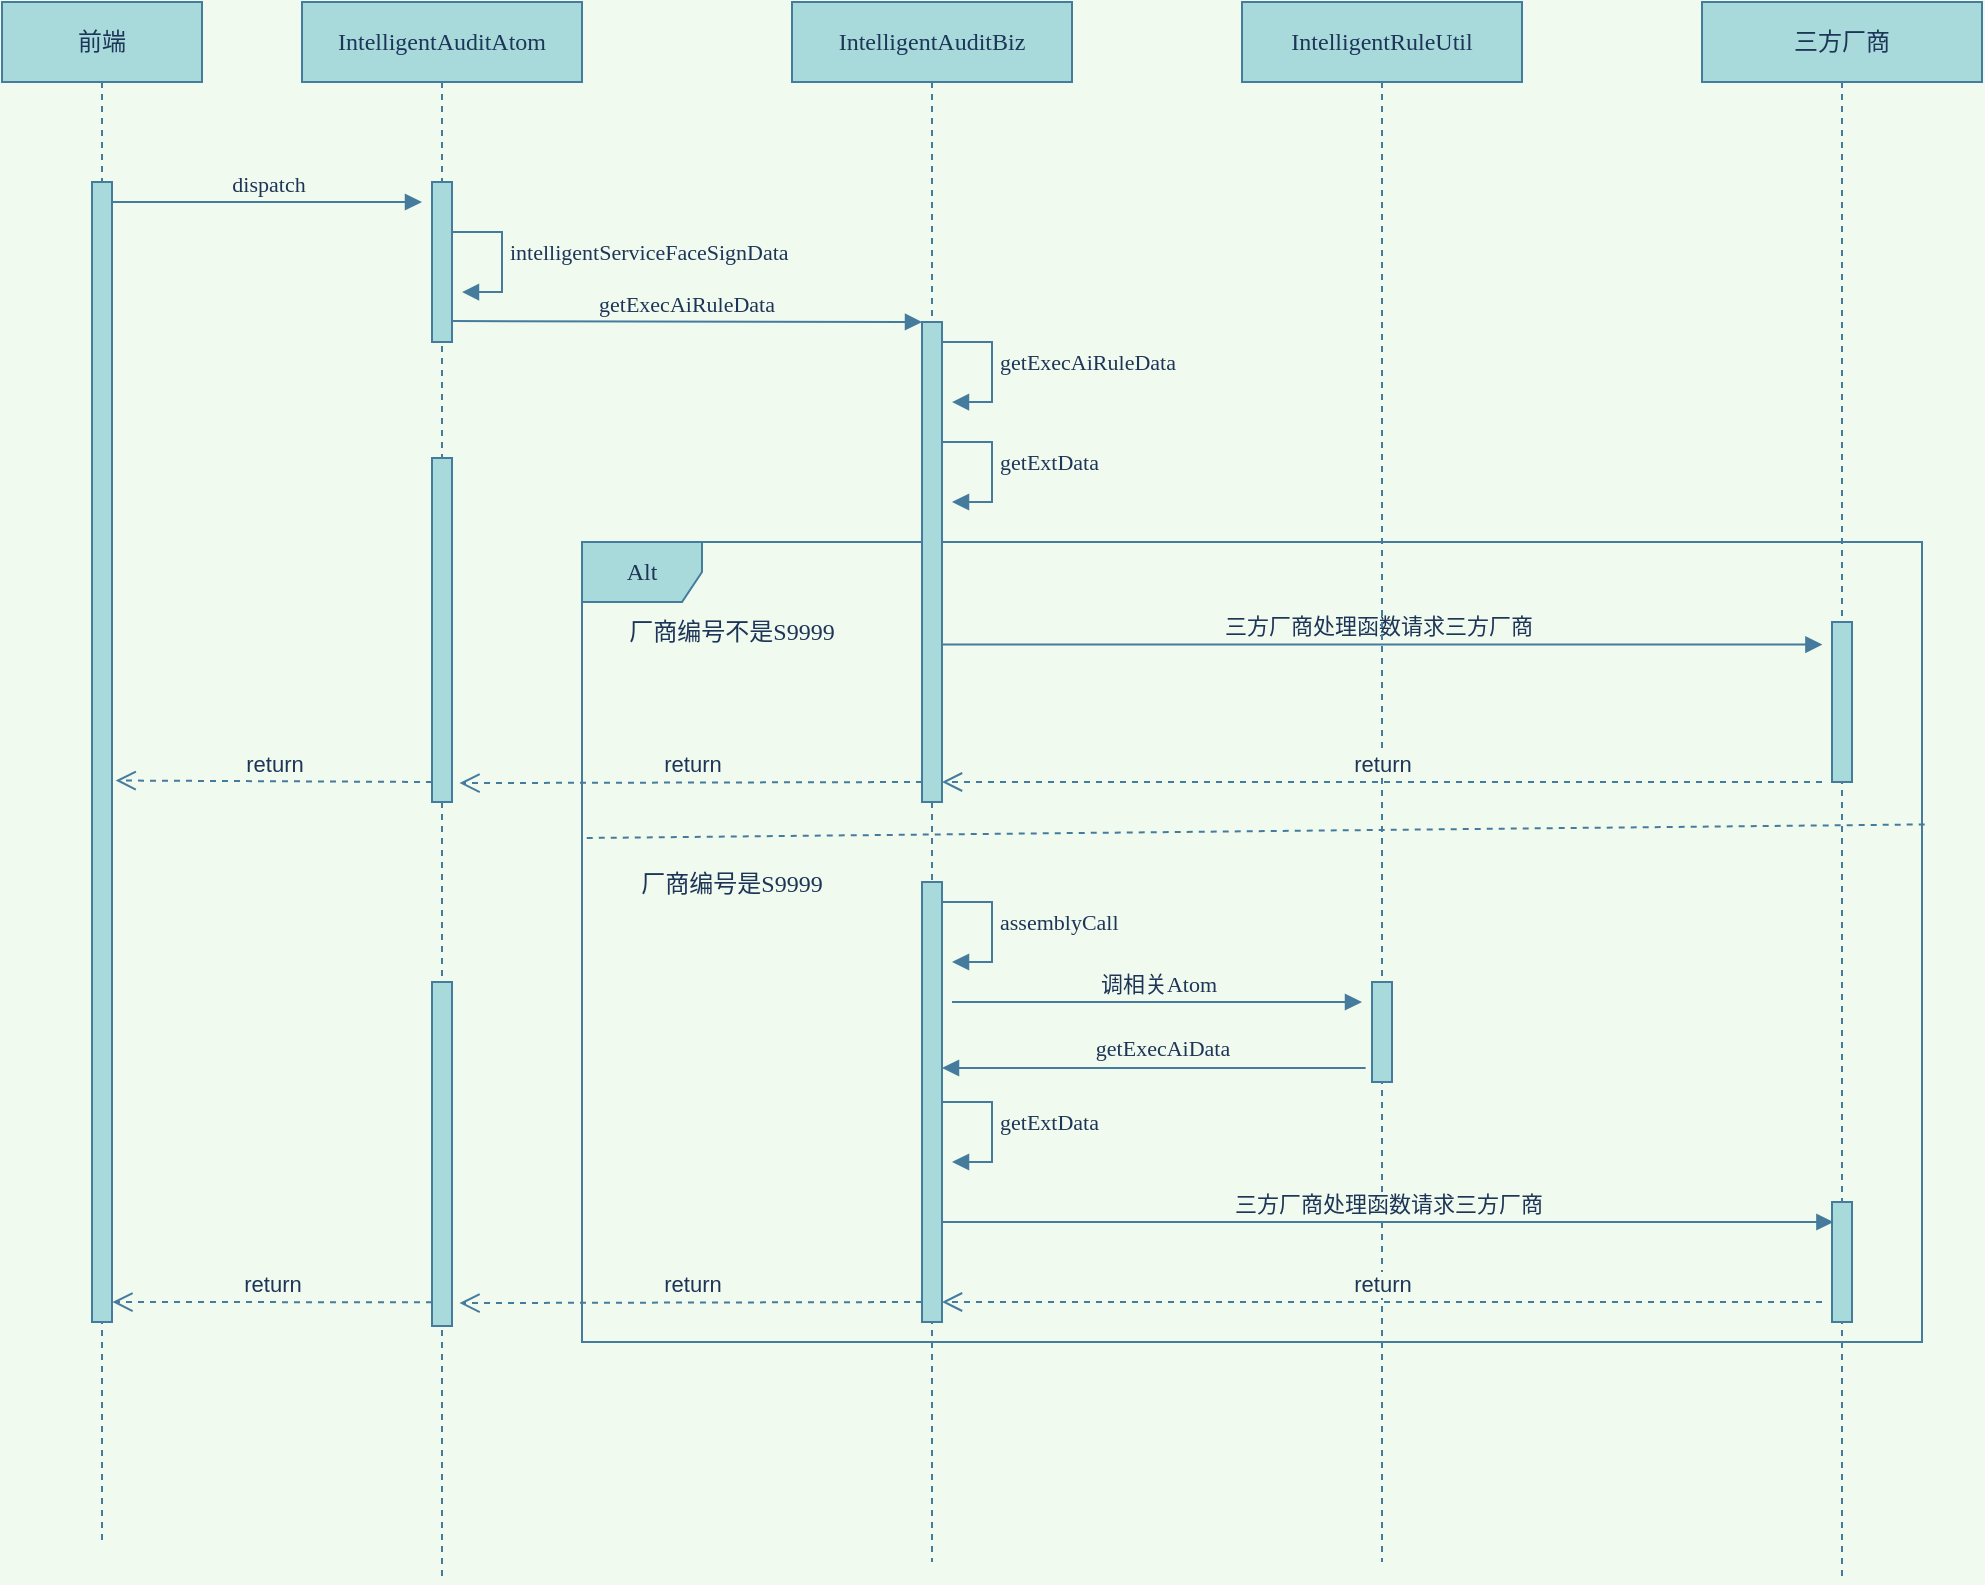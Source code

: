 <mxfile version="14.1.1" type="github">
  <diagram name="Page-1" id="e7e014a7-5840-1c2e-5031-d8a46d1fe8dd">
    <mxGraphModel dx="1503" dy="791" grid="1" gridSize="10" guides="1" tooltips="1" connect="1" arrows="1" fold="1" page="1" pageScale="1" pageWidth="1169" pageHeight="826" background="#F1FAEE" math="0" shadow="0">
      <root>
        <mxCell id="0" />
        <mxCell id="1" parent="0" />
        <mxCell id="WDXZ6OaTbzTglmF-pZKz-93" value="Alt" style="shape=umlFrame;whiteSpace=wrap;rounded=0;sketch=0;strokeColor=#457B9D;fillColor=#A8DADC;fontFamily=Comic Sans MS;fontColor=#1D3557;fontStyle=0;html=1;" vertex="1" parent="1">
          <mxGeometry x="400" y="410" width="670" height="400" as="geometry" />
        </mxCell>
        <mxCell id="WDXZ6OaTbzTglmF-pZKz-103" value="三方厂商处理函数请求三方厂商" style="html=1;verticalAlign=bottom;endArrow=block;strokeColor=#457B9D;fillColor=#A8DADC;fontColor=#1D3557;fontFamily=Comic Sans MS;entryX=-0.48;entryY=0.141;entryDx=0;entryDy=0;entryPerimeter=0;labelBackgroundColor=#F1FAEE;" edge="1" target="WDXZ6OaTbzTglmF-pZKz-102" parent="1" source="WDXZ6OaTbzTglmF-pZKz-66">
          <mxGeometry relative="1" as="geometry">
            <mxPoint x="960" y="450" as="sourcePoint" />
            <mxPoint x="1010" y="460" as="targetPoint" />
          </mxGeometry>
        </mxCell>
        <mxCell id="WDXZ6OaTbzTglmF-pZKz-44" value="前端" style="shape=umlLifeline;perimeter=lifelinePerimeter;whiteSpace=wrap;html=1;container=1;collapsible=0;recursiveResize=0;outlineConnect=0;strokeColor=#457B9D;glass=0;shadow=0;fontFamily=Comic Sans MS;fillColor=#A8DADC;fontColor=#1D3557;" vertex="1" parent="1">
          <mxGeometry x="110" y="140" width="100" height="770" as="geometry" />
        </mxCell>
        <mxCell id="WDXZ6OaTbzTglmF-pZKz-119" value="return" style="html=1;verticalAlign=bottom;endArrow=open;dashed=1;endSize=8;strokeColor=#457B9D;fillColor=#A8DADC;fontColor=#1D3557;entryX=1.376;entryY=0.945;entryDx=0;entryDy=0;entryPerimeter=0;labelBackgroundColor=#F1FAEE;" edge="1" parent="WDXZ6OaTbzTglmF-pZKz-44" target="WDXZ6OaTbzTglmF-pZKz-58">
          <mxGeometry relative="1" as="geometry">
            <mxPoint x="460" y="390" as="sourcePoint" />
            <mxPoint x="230" y="388" as="targetPoint" />
          </mxGeometry>
        </mxCell>
        <mxCell id="WDXZ6OaTbzTglmF-pZKz-121" value="return" style="html=1;verticalAlign=bottom;endArrow=open;dashed=1;endSize=8;strokeColor=#457B9D;fillColor=#A8DADC;fontColor=#1D3557;labelBackgroundColor=#F1FAEE;entryX=1.183;entryY=0.525;entryDx=0;entryDy=0;entryPerimeter=0;" edge="1" parent="WDXZ6OaTbzTglmF-pZKz-44" target="WDXZ6OaTbzTglmF-pZKz-45">
          <mxGeometry relative="1" as="geometry">
            <mxPoint x="215" y="390" as="sourcePoint" />
            <mxPoint x="58" y="388" as="targetPoint" />
          </mxGeometry>
        </mxCell>
        <mxCell id="WDXZ6OaTbzTglmF-pZKz-45" value="" style="html=1;points=[];perimeter=orthogonalPerimeter;strokeColor=#457B9D;fillColor=#A8DADC;fontColor=#1D3557;fontFamily=Comic Sans MS;" vertex="1" parent="1">
          <mxGeometry x="155" y="230" width="10" height="570" as="geometry" />
        </mxCell>
        <mxCell id="WDXZ6OaTbzTglmF-pZKz-47" value="IntelligentAuditAtom" style="shape=umlLifeline;perimeter=lifelinePerimeter;whiteSpace=wrap;html=1;container=1;collapsible=0;recursiveResize=0;outlineConnect=0;strokeColor=#457B9D;fillColor=#A8DADC;fontFamily=Comic Sans MS;fontColor=#1D3557;" vertex="1" parent="1">
          <mxGeometry x="260" y="140" width="140" height="790" as="geometry" />
        </mxCell>
        <mxCell id="WDXZ6OaTbzTglmF-pZKz-134" value="" style="html=1;points=[];perimeter=orthogonalPerimeter;strokeColor=#457B9D;fillColor=#A8DADC;fontFamily=Comic Sans MS;fontColor=#1D3557;" vertex="1" parent="WDXZ6OaTbzTglmF-pZKz-47">
          <mxGeometry x="65" y="490" width="10" height="172" as="geometry" />
        </mxCell>
        <mxCell id="WDXZ6OaTbzTglmF-pZKz-64" value="" style="edgeStyle=none;rounded=1;orthogonalLoop=1;jettySize=auto;html=1;startArrow=none;startFill=0;strokeColor=#457B9D;fillColor=#A8DADC;fontFamily=Comic Sans MS;fontColor=#1D3557;labelBackgroundColor=#F1FAEE;" edge="1" parent="1" source="WDXZ6OaTbzTglmF-pZKz-54" target="WDXZ6OaTbzTglmF-pZKz-47">
          <mxGeometry relative="1" as="geometry" />
        </mxCell>
        <mxCell id="WDXZ6OaTbzTglmF-pZKz-54" value="" style="html=1;points=[];perimeter=orthogonalPerimeter;strokeColor=#457B9D;fillColor=#A8DADC;fontFamily=Comic Sans MS;fontColor=#1D3557;" vertex="1" parent="1">
          <mxGeometry x="325" y="230" width="10" height="80" as="geometry" />
        </mxCell>
        <mxCell id="WDXZ6OaTbzTglmF-pZKz-57" value="&lt;span style=&quot;text-align: center&quot;&gt;getExecAiRuleData&lt;/span&gt;" style="edgeStyle=orthogonalEdgeStyle;html=1;align=left;spacingLeft=2;endArrow=block;rounded=0;entryX=1;entryY=0;strokeColor=#457B9D;fillColor=#A8DADC;fontFamily=Comic Sans MS;fontColor=#1D3557;labelBackgroundColor=#F1FAEE;" edge="1" parent="1">
          <mxGeometry relative="1" as="geometry">
            <mxPoint x="585" y="310.01" as="sourcePoint" />
            <Array as="points">
              <mxPoint x="580" y="310.01" />
              <mxPoint x="605" y="310.01" />
              <mxPoint x="605" y="340.01" />
            </Array>
            <mxPoint x="585" y="340.01" as="targetPoint" />
          </mxGeometry>
        </mxCell>
        <mxCell id="WDXZ6OaTbzTglmF-pZKz-58" value="" style="html=1;points=[];perimeter=orthogonalPerimeter;strokeColor=#457B9D;fillColor=#A8DADC;fontFamily=Comic Sans MS;fontColor=#1D3557;" vertex="1" parent="1">
          <mxGeometry x="325" y="368" width="10" height="172" as="geometry" />
        </mxCell>
        <mxCell id="WDXZ6OaTbzTglmF-pZKz-66" value="IntelligentAuditBiz" style="shape=umlLifeline;perimeter=lifelinePerimeter;whiteSpace=wrap;html=1;container=1;collapsible=0;recursiveResize=0;outlineConnect=0;strokeColor=#457B9D;fillColor=#A8DADC;fontFamily=Comic Sans MS;fontColor=#1D3557;" vertex="1" parent="1">
          <mxGeometry x="505" y="140" width="140" height="780" as="geometry" />
        </mxCell>
        <mxCell id="WDXZ6OaTbzTglmF-pZKz-122" value="" style="html=1;points=[];perimeter=orthogonalPerimeter;rounded=0;sketch=0;strokeColor=#457B9D;fillColor=#A8DADC;fontColor=#1D3557;" vertex="1" parent="WDXZ6OaTbzTglmF-pZKz-66">
          <mxGeometry x="65" y="440" width="10" height="220" as="geometry" />
        </mxCell>
        <mxCell id="WDXZ6OaTbzTglmF-pZKz-75" value="dispatch" style="html=1;verticalAlign=bottom;endArrow=block;strokeColor=#457B9D;fillColor=#A8DADC;fontColor=#1D3557;fontFamily=Comic Sans MS;labelBackgroundColor=#F1FAEE;" edge="1" parent="1">
          <mxGeometry width="80" relative="1" as="geometry">
            <mxPoint x="165" y="240" as="sourcePoint" />
            <mxPoint x="320" y="240" as="targetPoint" />
          </mxGeometry>
        </mxCell>
        <mxCell id="WDXZ6OaTbzTglmF-pZKz-77" value="" style="html=1;points=[];perimeter=orthogonalPerimeter;rounded=0;sketch=0;strokeColor=#457B9D;fillColor=#A8DADC;fontColor=#1D3557;" vertex="1" parent="1">
          <mxGeometry x="570" y="300" width="10" height="240" as="geometry" />
        </mxCell>
        <mxCell id="WDXZ6OaTbzTglmF-pZKz-78" value="getExecAiRuleData" style="html=1;verticalAlign=bottom;endArrow=block;entryX=0;entryY=0;strokeColor=#457B9D;fillColor=#A8DADC;fontColor=#1D3557;exitX=0.961;exitY=0.869;exitDx=0;exitDy=0;exitPerimeter=0;fontFamily=Comic Sans MS;labelBackgroundColor=#F1FAEE;" edge="1" target="WDXZ6OaTbzTglmF-pZKz-77" parent="1" source="WDXZ6OaTbzTglmF-pZKz-54">
          <mxGeometry relative="1" as="geometry">
            <mxPoint x="440" y="368" as="sourcePoint" />
          </mxGeometry>
        </mxCell>
        <mxCell id="WDXZ6OaTbzTglmF-pZKz-81" value="intelligentServiceFaceSignData" style="edgeStyle=orthogonalEdgeStyle;html=1;align=left;spacingLeft=2;endArrow=block;rounded=0;entryX=1;entryY=0;strokeColor=#457B9D;fillColor=#A8DADC;fontFamily=Comic Sans MS;fontColor=#1D3557;labelBackgroundColor=#F1FAEE;" edge="1" parent="1">
          <mxGeometry relative="1" as="geometry">
            <mxPoint x="340" y="255.01" as="sourcePoint" />
            <Array as="points">
              <mxPoint x="335" y="255.01" />
              <mxPoint x="360" y="255.01" />
              <mxPoint x="360" y="285.01" />
            </Array>
            <mxPoint x="340" y="285.01" as="targetPoint" />
          </mxGeometry>
        </mxCell>
        <mxCell id="WDXZ6OaTbzTglmF-pZKz-82" value="&lt;span style=&quot;text-align: center&quot;&gt;getExtData&lt;/span&gt;" style="edgeStyle=orthogonalEdgeStyle;html=1;align=left;spacingLeft=2;endArrow=block;rounded=0;strokeColor=#457B9D;fillColor=#A8DADC;fontFamily=Comic Sans MS;fontColor=#1D3557;labelBackgroundColor=#F1FAEE;" edge="1" parent="1">
          <mxGeometry relative="1" as="geometry">
            <mxPoint x="585" y="360.01" as="sourcePoint" />
            <Array as="points">
              <mxPoint x="580" y="360.01" />
              <mxPoint x="605" y="360.01" />
              <mxPoint x="605" y="390.01" />
            </Array>
            <mxPoint x="585" y="390" as="targetPoint" />
          </mxGeometry>
        </mxCell>
        <mxCell id="WDXZ6OaTbzTglmF-pZKz-95" value="" style="endArrow=none;html=1;strokeColor=#457B9D;fillColor=#A8DADC;fontFamily=Comic Sans MS;fontColor=#1D3557;exitX=1.002;exitY=0.353;exitDx=0;exitDy=0;exitPerimeter=0;dashed=1;labelBackgroundColor=#F1FAEE;" edge="1" parent="1" source="WDXZ6OaTbzTglmF-pZKz-93">
          <mxGeometry width="50" height="50" relative="1" as="geometry">
            <mxPoint x="430" y="710" as="sourcePoint" />
            <mxPoint x="402" y="558" as="targetPoint" />
          </mxGeometry>
        </mxCell>
        <mxCell id="WDXZ6OaTbzTglmF-pZKz-97" value="厂商编号是S9999" style="text;resizable=0;autosize=1;align=center;verticalAlign=middle;points=[];fillColor=none;strokeColor=none;rounded=0;sketch=0;fontFamily=Comic Sans MS;fontColor=#1D3557;" vertex="1" parent="1">
          <mxGeometry x="420" y="570" width="110" height="20" as="geometry" />
        </mxCell>
        <mxCell id="WDXZ6OaTbzTglmF-pZKz-98" value="厂商编号不是S9999" style="text;resizable=0;autosize=1;align=center;verticalAlign=middle;points=[];fillColor=none;strokeColor=none;rounded=0;sketch=0;fontFamily=Comic Sans MS;fontColor=#1D3557;" vertex="1" parent="1">
          <mxGeometry x="410" y="444" width="130" height="20" as="geometry" />
        </mxCell>
        <mxCell id="WDXZ6OaTbzTglmF-pZKz-99" value="三方厂商" style="shape=umlLifeline;perimeter=lifelinePerimeter;whiteSpace=wrap;html=1;container=1;collapsible=0;recursiveResize=0;outlineConnect=0;strokeColor=#457B9D;fillColor=#A8DADC;fontFamily=Comic Sans MS;fontColor=#1D3557;" vertex="1" parent="1">
          <mxGeometry x="960" y="140" width="140" height="790" as="geometry" />
        </mxCell>
        <mxCell id="WDXZ6OaTbzTglmF-pZKz-102" value="" style="html=1;points=[];perimeter=orthogonalPerimeter;rounded=0;sketch=0;strokeColor=#457B9D;fillColor=#A8DADC;fontColor=#1D3557;" vertex="1" parent="WDXZ6OaTbzTglmF-pZKz-99">
          <mxGeometry x="65" y="310" width="10" height="80" as="geometry" />
        </mxCell>
        <mxCell id="WDXZ6OaTbzTglmF-pZKz-131" value="" style="html=1;points=[];perimeter=orthogonalPerimeter;rounded=0;sketch=0;strokeColor=#457B9D;fillColor=#A8DADC;fontColor=#1D3557;" vertex="1" parent="WDXZ6OaTbzTglmF-pZKz-99">
          <mxGeometry x="65" y="600" width="10" height="60" as="geometry" />
        </mxCell>
        <mxCell id="WDXZ6OaTbzTglmF-pZKz-114" value="IntelligentRuleUtil" style="shape=umlLifeline;perimeter=lifelinePerimeter;whiteSpace=wrap;html=1;container=1;collapsible=0;recursiveResize=0;outlineConnect=0;strokeColor=#457B9D;fillColor=#A8DADC;fontFamily=Comic Sans MS;fontColor=#1D3557;" vertex="1" parent="1">
          <mxGeometry x="730" y="140" width="140" height="780" as="geometry" />
        </mxCell>
        <mxCell id="WDXZ6OaTbzTglmF-pZKz-115" value="" style="html=1;points=[];perimeter=orthogonalPerimeter;rounded=0;sketch=0;strokeColor=#457B9D;fillColor=#A8DADC;fontColor=#1D3557;" vertex="1" parent="WDXZ6OaTbzTglmF-pZKz-114">
          <mxGeometry x="65" y="490" width="10" height="50" as="geometry" />
        </mxCell>
        <mxCell id="WDXZ6OaTbzTglmF-pZKz-118" value="return" style="html=1;verticalAlign=bottom;endArrow=open;dashed=1;endSize=8;strokeColor=#457B9D;fillColor=#A8DADC;fontColor=#1D3557;labelBackgroundColor=#F1FAEE;" edge="1" parent="1">
          <mxGeometry relative="1" as="geometry">
            <mxPoint x="1020" y="530" as="sourcePoint" />
            <mxPoint x="580" y="530" as="targetPoint" />
          </mxGeometry>
        </mxCell>
        <mxCell id="WDXZ6OaTbzTglmF-pZKz-123" value="&lt;span style=&quot;text-align: center&quot;&gt;assemblyCall&lt;/span&gt;" style="edgeStyle=orthogonalEdgeStyle;html=1;align=left;spacingLeft=2;endArrow=block;rounded=0;strokeColor=#457B9D;fillColor=#A8DADC;fontFamily=Comic Sans MS;fontColor=#1D3557;labelBackgroundColor=#F1FAEE;" edge="1" parent="1">
          <mxGeometry relative="1" as="geometry">
            <mxPoint x="585" y="590.01" as="sourcePoint" />
            <Array as="points">
              <mxPoint x="580" y="590.01" />
              <mxPoint x="605" y="590.01" />
              <mxPoint x="605" y="620.01" />
            </Array>
            <mxPoint x="585" y="620" as="targetPoint" />
          </mxGeometry>
        </mxCell>
        <mxCell id="WDXZ6OaTbzTglmF-pZKz-125" value="调相关Atom" style="verticalAlign=bottom;endArrow=block;strokeColor=#457B9D;fillColor=#A8DADC;fontColor=#1D3557;fontFamily=Comic Sans MS;html=1;labelBackgroundColor=#F1FAEE;" edge="1" parent="1">
          <mxGeometry width="80" relative="1" as="geometry">
            <mxPoint x="585" y="640" as="sourcePoint" />
            <mxPoint x="790" y="640" as="targetPoint" />
          </mxGeometry>
        </mxCell>
        <mxCell id="WDXZ6OaTbzTglmF-pZKz-126" value="" style="endArrow=none;startArrow=block;endFill=0;startFill=1;html=1;strokeColor=#457B9D;fillColor=#A8DADC;fontFamily=Comic Sans MS;fontColor=#1D3557;entryX=-0.319;entryY=0.86;entryDx=0;entryDy=0;entryPerimeter=0;labelBackgroundColor=#F1FAEE;" edge="1" parent="1" target="WDXZ6OaTbzTglmF-pZKz-115">
          <mxGeometry width="160" relative="1" as="geometry">
            <mxPoint x="580" y="673" as="sourcePoint" />
            <mxPoint x="740" y="730" as="targetPoint" />
          </mxGeometry>
        </mxCell>
        <mxCell id="WDXZ6OaTbzTglmF-pZKz-128" value="getExecAiData" style="edgeLabel;html=1;align=center;verticalAlign=middle;resizable=0;points=[];fontFamily=Comic Sans MS;fontColor=#1D3557;labelBackgroundColor=#F1FAEE;" vertex="1" connectable="0" parent="WDXZ6OaTbzTglmF-pZKz-126">
          <mxGeometry x="-0.192" y="-2" relative="1" as="geometry">
            <mxPoint x="24.29" y="-12.08" as="offset" />
          </mxGeometry>
        </mxCell>
        <mxCell id="WDXZ6OaTbzTglmF-pZKz-129" value="&lt;span style=&quot;text-align: center&quot;&gt;getExtData&lt;/span&gt;" style="edgeStyle=orthogonalEdgeStyle;html=1;align=left;spacingLeft=2;endArrow=block;rounded=0;strokeColor=#457B9D;fillColor=#A8DADC;fontFamily=Comic Sans MS;fontColor=#1D3557;labelBackgroundColor=#F1FAEE;" edge="1" parent="1">
          <mxGeometry relative="1" as="geometry">
            <mxPoint x="585" y="690.01" as="sourcePoint" />
            <Array as="points">
              <mxPoint x="580" y="690.01" />
              <mxPoint x="605" y="690.01" />
              <mxPoint x="605" y="720.01" />
            </Array>
            <mxPoint x="585" y="720" as="targetPoint" />
          </mxGeometry>
        </mxCell>
        <mxCell id="WDXZ6OaTbzTglmF-pZKz-132" value="三方厂商处理函数请求三方厂商" style="html=1;verticalAlign=bottom;endArrow=block;strokeColor=#457B9D;fillColor=#A8DADC;fontColor=#1D3557;fontFamily=Comic Sans MS;entryX=-0.48;entryY=0.141;entryDx=0;entryDy=0;entryPerimeter=0;labelBackgroundColor=#F1FAEE;" edge="1" parent="1">
          <mxGeometry relative="1" as="geometry">
            <mxPoint x="580" y="750" as="sourcePoint" />
            <mxPoint x="1025.7" y="750" as="targetPoint" />
          </mxGeometry>
        </mxCell>
        <mxCell id="WDXZ6OaTbzTglmF-pZKz-133" value="return" style="html=1;verticalAlign=bottom;endArrow=open;dashed=1;endSize=8;strokeColor=#457B9D;fillColor=#A8DADC;fontColor=#1D3557;labelBackgroundColor=#F1FAEE;" edge="1" parent="1">
          <mxGeometry relative="1" as="geometry">
            <mxPoint x="1020" y="790" as="sourcePoint" />
            <mxPoint x="580" y="790" as="targetPoint" />
          </mxGeometry>
        </mxCell>
        <mxCell id="WDXZ6OaTbzTglmF-pZKz-135" value="return" style="html=1;verticalAlign=bottom;endArrow=open;dashed=1;endSize=8;strokeColor=#457B9D;fillColor=#A8DADC;fontColor=#1D3557;entryX=1.376;entryY=0.945;entryDx=0;entryDy=0;entryPerimeter=0;labelBackgroundColor=#F1FAEE;" edge="1" parent="1">
          <mxGeometry relative="1" as="geometry">
            <mxPoint x="570" y="790" as="sourcePoint" />
            <mxPoint x="338.76" y="790.54" as="targetPoint" />
          </mxGeometry>
        </mxCell>
        <mxCell id="WDXZ6OaTbzTglmF-pZKz-136" value="return" style="html=1;verticalAlign=bottom;endArrow=open;dashed=1;endSize=8;strokeColor=#457B9D;fillColor=#A8DADC;fontColor=#1D3557;labelBackgroundColor=#F1FAEE;entryX=1.022;entryY=0.588;entryDx=0;entryDy=0;entryPerimeter=0;" edge="1" parent="1">
          <mxGeometry relative="1" as="geometry">
            <mxPoint x="325" y="790.12" as="sourcePoint" />
            <mxPoint x="165.22" y="790.0" as="targetPoint" />
          </mxGeometry>
        </mxCell>
      </root>
    </mxGraphModel>
  </diagram>
</mxfile>
